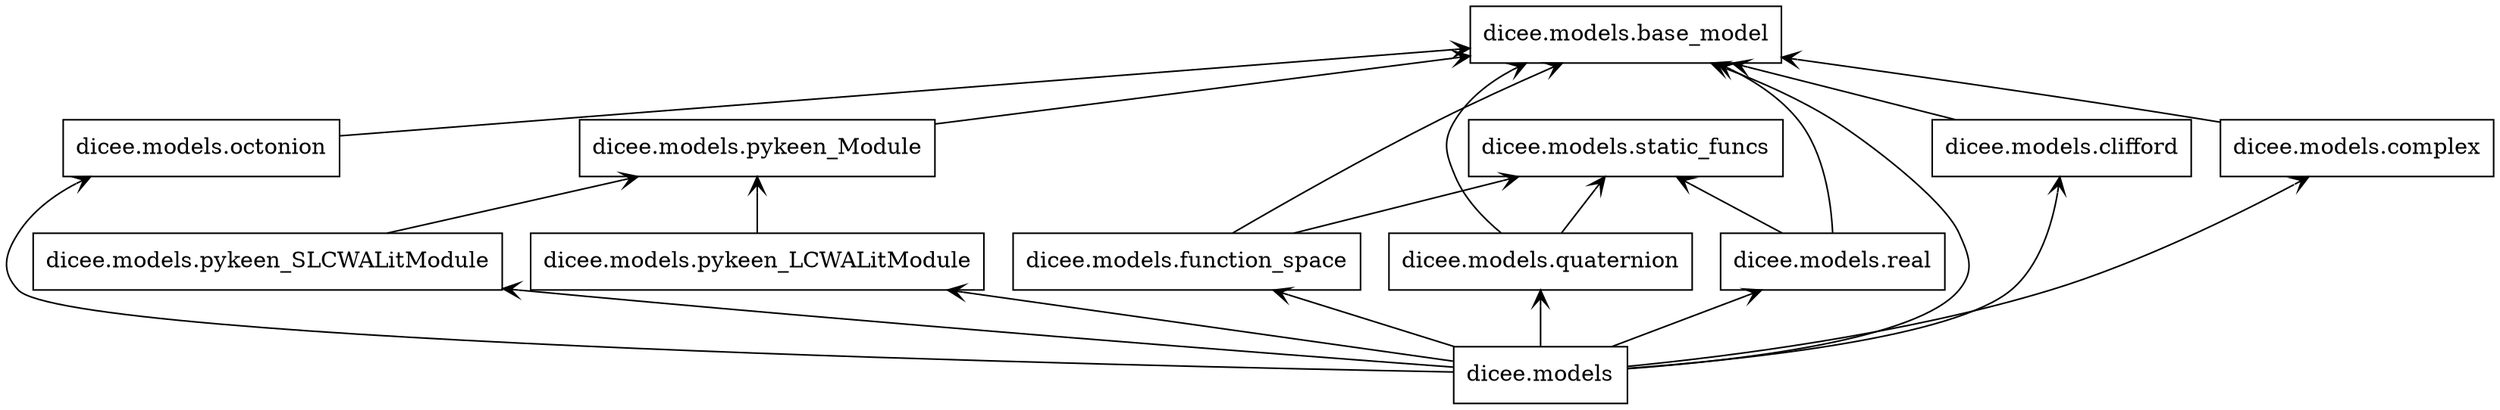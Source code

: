 digraph "packages" {
rankdir=BT
charset="utf-8"
"dicee.models" [color="black", label=<dicee.models>, shape="box", style="solid"];
"dicee.models.base_model" [color="black", label=<dicee.models.base_model>, shape="box", style="solid"];
"dicee.models.clifford" [color="black", label=<dicee.models.clifford>, shape="box", style="solid"];
"dicee.models.complex" [color="black", label=<dicee.models.complex>, shape="box", style="solid"];
"dicee.models.function_space" [color="black", label=<dicee.models.function_space>, shape="box", style="solid"];
"dicee.models.octonion" [color="black", label=<dicee.models.octonion>, shape="box", style="solid"];
"dicee.models.pykeen_LCWALitModule" [color="black", label=<dicee.models.pykeen_LCWALitModule>, shape="box", style="solid"];
"dicee.models.pykeen_Module" [color="black", label=<dicee.models.pykeen_Module>, shape="box", style="solid"];
"dicee.models.pykeen_SLCWALitModule" [color="black", label=<dicee.models.pykeen_SLCWALitModule>, shape="box", style="solid"];
"dicee.models.quaternion" [color="black", label=<dicee.models.quaternion>, shape="box", style="solid"];
"dicee.models.real" [color="black", label=<dicee.models.real>, shape="box", style="solid"];
"dicee.models.static_funcs" [color="black", label=<dicee.models.static_funcs>, shape="box", style="solid"];
"dicee.models" -> "dicee.models.base_model" [arrowhead="open", arrowtail="none"];
"dicee.models" -> "dicee.models.clifford" [arrowhead="open", arrowtail="none"];
"dicee.models" -> "dicee.models.complex" [arrowhead="open", arrowtail="none"];
"dicee.models" -> "dicee.models.function_space" [arrowhead="open", arrowtail="none"];
"dicee.models" -> "dicee.models.octonion" [arrowhead="open", arrowtail="none"];
"dicee.models" -> "dicee.models.pykeen_LCWALitModule" [arrowhead="open", arrowtail="none"];
"dicee.models" -> "dicee.models.pykeen_SLCWALitModule" [arrowhead="open", arrowtail="none"];
"dicee.models" -> "dicee.models.quaternion" [arrowhead="open", arrowtail="none"];
"dicee.models" -> "dicee.models.real" [arrowhead="open", arrowtail="none"];
"dicee.models.clifford" -> "dicee.models.base_model" [arrowhead="open", arrowtail="none"];
"dicee.models.complex" -> "dicee.models.base_model" [arrowhead="open", arrowtail="none"];
"dicee.models.function_space" -> "dicee.models.base_model" [arrowhead="open", arrowtail="none"];
"dicee.models.function_space" -> "dicee.models.static_funcs" [arrowhead="open", arrowtail="none"];
"dicee.models.octonion" -> "dicee.models.base_model" [arrowhead="open", arrowtail="none"];
"dicee.models.pykeen_LCWALitModule" -> "dicee.models.pykeen_Module" [arrowhead="open", arrowtail="none"];
"dicee.models.pykeen_Module" -> "dicee.models.base_model" [arrowhead="open", arrowtail="none"];
"dicee.models.pykeen_SLCWALitModule" -> "dicee.models.pykeen_Module" [arrowhead="open", arrowtail="none"];
"dicee.models.quaternion" -> "dicee.models.base_model" [arrowhead="open", arrowtail="none"];
"dicee.models.quaternion" -> "dicee.models.static_funcs" [arrowhead="open", arrowtail="none"];
"dicee.models.real" -> "dicee.models.base_model" [arrowhead="open", arrowtail="none"];
"dicee.models.real" -> "dicee.models.static_funcs" [arrowhead="open", arrowtail="none"];
}
